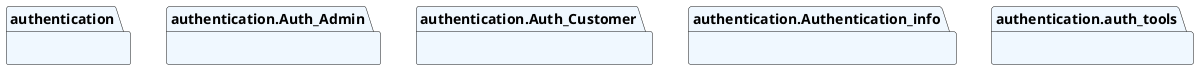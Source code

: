 @startuml packages
set namespaceSeparator none
package "authentication" as authentication #aliceblue {
}
package "authentication.Auth_Admin" as authentication.Auth_Admin #aliceblue {
}
package "authentication.Auth_Customer" as authentication.Auth_Customer #aliceblue {
}
package "authentication.Authentication_info" as authentication.Authentication_info #aliceblue {
}
package "authentication.auth_tools" as authentication.auth_tools #aliceblue {
}
@enduml
